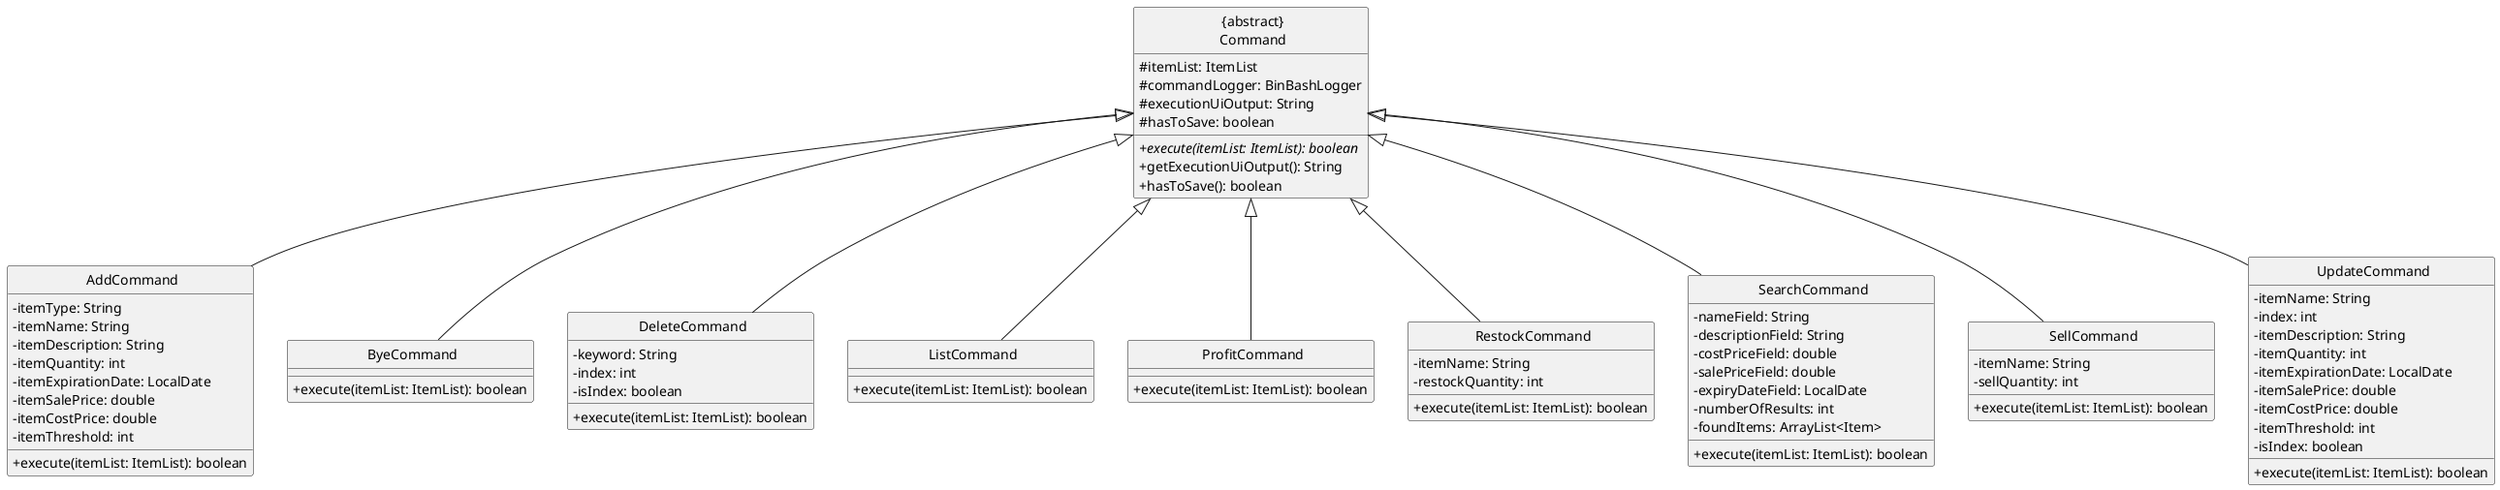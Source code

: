 @startuml

skinparam classAttributeIconSize 0
skinparam CircledCharacterFontSize 0
skinparam CircledCharacterRadius 0

class "{abstract}\nCommand" {
    # itemList: ItemList
    # commandLogger: BinBashLogger
    # executionUiOutput: String
    # hasToSave: boolean
    + {abstract} execute(itemList: ItemList): boolean
    + getExecutionUiOutput(): String
    + hasToSave(): boolean
}

class AddCommand {
    - itemType: String
    - itemName: String
    - itemDescription: String
    - itemQuantity: int
    - itemExpirationDate: LocalDate
    - itemSalePrice: double
    - itemCostPrice: double
    - itemThreshold: int
    + execute(itemList: ItemList): boolean
}

class ByeCommand {
    + execute(itemList: ItemList): boolean
}

class DeleteCommand {
    - keyword: String
    - index: int
    - isIndex: boolean
    + execute(itemList: ItemList): boolean
}

class ListCommand {
    + execute(itemList: ItemList): boolean
}

class ProfitCommand {
    + execute(itemList: ItemList): boolean
}

class RestockCommand {
    - itemName: String
    - restockQuantity: int
    + execute(itemList: ItemList): boolean
}

class SearchCommand {
    - nameField: String
    - descriptionField: String
    - costPriceField: double
    - salePriceField: double
    - expiryDateField: LocalDate
    - numberOfResults: int
    - foundItems: ArrayList<Item>
    + execute(itemList: ItemList): boolean
}

class SellCommand {
    - itemName: String
    - sellQuantity: int
    + execute(itemList: ItemList): boolean
}

class UpdateCommand {
    - itemName: String
    - index: int
    - itemDescription: String
    - itemQuantity: int
    - itemExpirationDate: LocalDate
    - itemSalePrice: double
    - itemCostPrice: double
    - itemThreshold: int
    - isIndex: boolean
    + execute(itemList: ItemList): boolean
}

"{abstract}\nCommand" <|-- AddCommand
"{abstract}\nCommand" <|-- ByeCommand
"{abstract}\nCommand" <|-- DeleteCommand
"{abstract}\nCommand" <|-- ListCommand
"{abstract}\nCommand" <|-- ProfitCommand
"{abstract}\nCommand" <|-- RestockCommand
"{abstract}\nCommand" <|-- SearchCommand
"{abstract}\nCommand" <|-- SellCommand
"{abstract}\nCommand" <|-- UpdateCommand

@enduml
